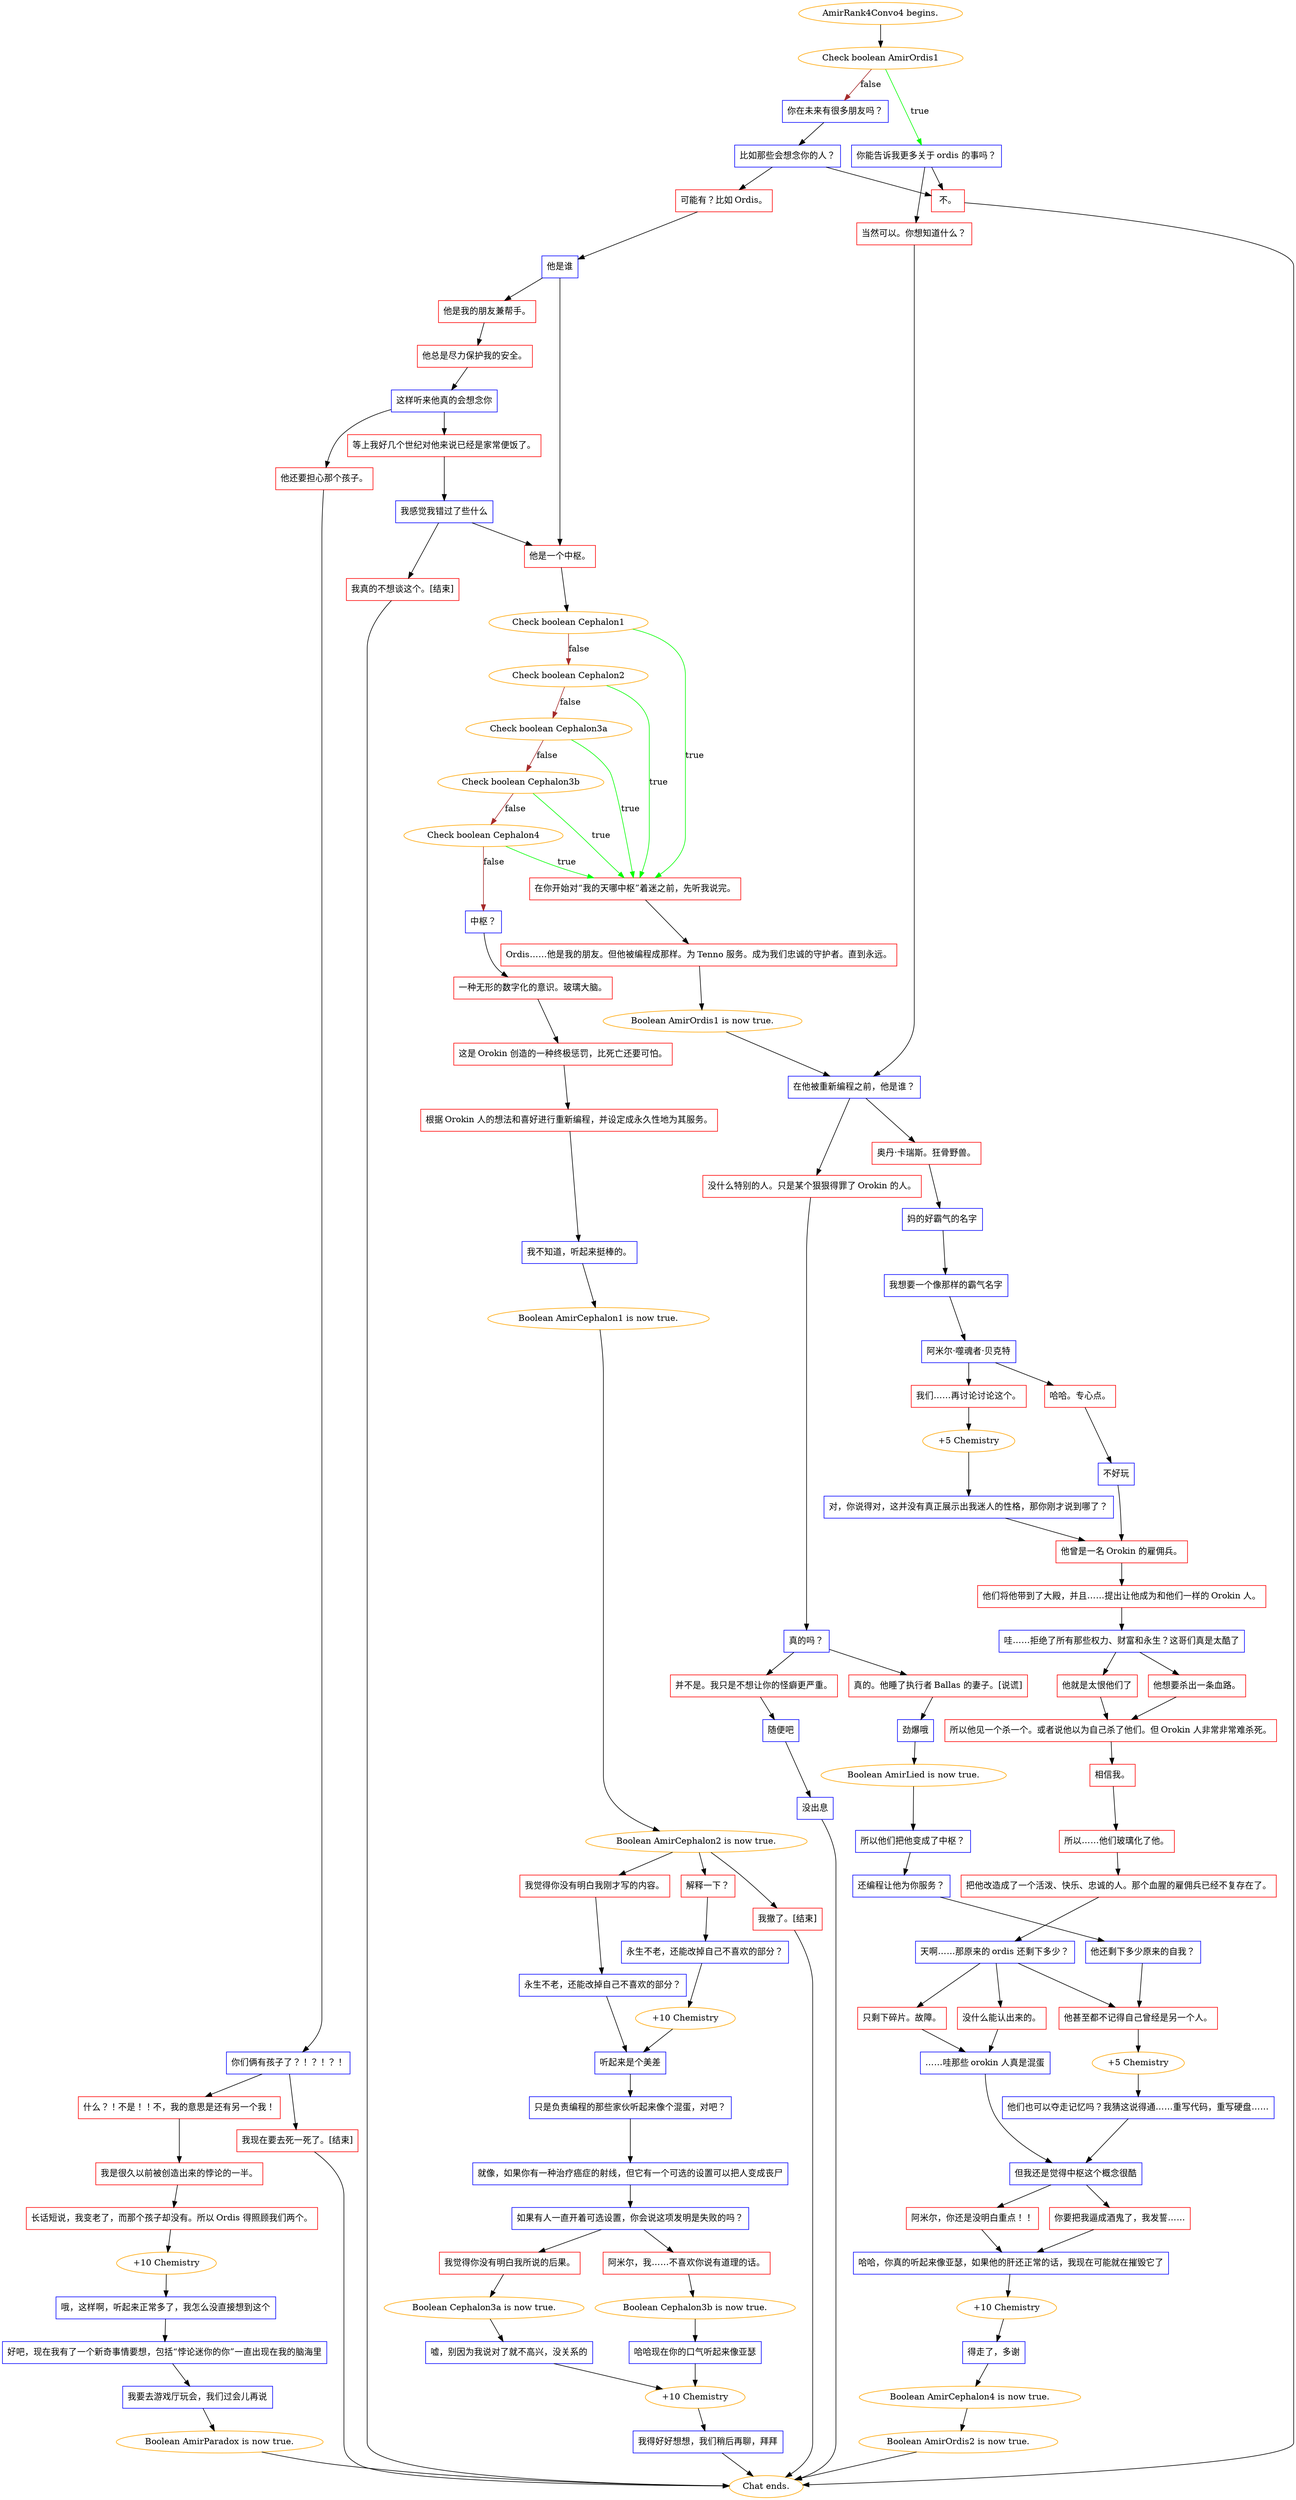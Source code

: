 digraph {
	"AmirRank4Convo4 begins." [color=orange];
		"AmirRank4Convo4 begins." -> j3071393708;
	j3071393708 [label="Check boolean AmirOrdis1",color=orange];
		j3071393708 -> j2961064530 [label=true,color=green];
		j3071393708 -> j963812964 [label=false,color=brown];
	j2961064530 [label="你能告诉我更多关于 ordis 的事吗？",shape=box,color=blue];
		j2961064530 -> j1978587127;
		j2961064530 -> j1819883765;
	j963812964 [label="你在未来有很多朋友吗？",shape=box,color=blue];
		j963812964 -> j1768403615;
	j1978587127 [label="不。",shape=box,color=red];
		j1978587127 -> "Chat ends.";
	j1819883765 [label="当然可以。你想知道什么？",shape=box,color=red];
		j1819883765 -> j2090919087;
	j1768403615 [label="比如那些会想念你的人？",shape=box,color=blue];
		j1768403615 -> j1396318112;
		j1768403615 -> j1978587127;
	"Chat ends." [color=orange];
	j2090919087 [label="在他被重新编程之前，他是谁？",shape=box,color=blue];
		j2090919087 -> j190263024;
		j2090919087 -> j2916948087;
	j1396318112 [label="可能有？比如 Ordis。",shape=box,color=red];
		j1396318112 -> j3167316642;
	j190263024 [label="没什么特别的人。只是某个狠狠得罪了 Orokin 的人。",shape=box,color=red];
		j190263024 -> j3078857127;
	j2916948087 [label="奥丹·卡瑞斯。狂骨野兽。",shape=box,color=red];
		j2916948087 -> j3800899412;
	j3167316642 [label="他是谁",shape=box,color=blue];
		j3167316642 -> j4091788692;
		j3167316642 -> j3437196009;
	j3078857127 [label="真的吗？",shape=box,color=blue];
		j3078857127 -> j889404651;
		j3078857127 -> j2561408546;
	j3800899412 [label="妈的好霸气的名字",shape=box,color=blue];
		j3800899412 -> j4178076829;
	j4091788692 [label="他是我的朋友兼帮手。",shape=box,color=red];
		j4091788692 -> j819147637;
	j3437196009 [label="他是一个中枢。",shape=box,color=red];
		j3437196009 -> j2703593324;
	j889404651 [label="真的。他睡了执行者 Ballas 的妻子。[说谎]",shape=box,color=red];
		j889404651 -> j979706346;
	j2561408546 [label="并不是。我只是不想让你的怪癖更严重。",shape=box,color=red];
		j2561408546 -> j62099232;
	j4178076829 [label="我想要一个像那样的霸气名字",shape=box,color=blue];
		j4178076829 -> j457627764;
	j819147637 [label="他总是尽力保护我的安全。",shape=box,color=red];
		j819147637 -> j589982629;
	j2703593324 [label="Check boolean Cephalon1",color=orange];
		j2703593324 -> j76833934 [label=true,color=green];
		j2703593324 -> j3179573232 [label=false,color=brown];
	j979706346 [label="劲爆哦",shape=box,color=blue];
		j979706346 -> j3434871171;
	j62099232 [label="随便吧",shape=box,color=blue];
		j62099232 -> j2626666014;
	j457627764 [label="阿米尔·噬魂者·贝克特",shape=box,color=blue];
		j457627764 -> j2414237019;
		j457627764 -> j3561772234;
	j589982629 [label="这样听来他真的会想念你",shape=box,color=blue];
		j589982629 -> j1541164058;
		j589982629 -> j693596116;
	j76833934 [label="在你开始对“我的天哪中枢”着迷之前，先听我说完。",shape=box,color=red];
		j76833934 -> j744063453;
	j3179573232 [label="Check boolean Cephalon2",color=orange];
		j3179573232 -> j76833934 [label=true,color=green];
		j3179573232 -> j1411698572 [label=false,color=brown];
	j3434871171 [label="Boolean AmirLied is now true.",color=orange];
		j3434871171 -> j831579583;
	j2626666014 [label="没出息",shape=box,color=blue];
		j2626666014 -> "Chat ends.";
	j2414237019 [label="哈哈。专心点。",shape=box,color=red];
		j2414237019 -> j338659306;
	j3561772234 [label="我们……再讨论讨论这个。",shape=box,color=red];
		j3561772234 -> j3898561294;
	j1541164058 [label="等上我好几个世纪对他来说已经是家常便饭了。",shape=box,color=red];
		j1541164058 -> j1341504718;
	j693596116 [label="他还要担心那个孩子。",shape=box,color=red];
		j693596116 -> j1440848369;
	j744063453 [label="Ordis……他是我的朋友。但他被编程成那样。为 Tenno 服务。成为我们忠诚的守护者。直到永远。",shape=box,color=red];
		j744063453 -> j2109580822;
	j1411698572 [label="Check boolean Cephalon3a",color=orange];
		j1411698572 -> j76833934 [label=true,color=green];
		j1411698572 -> j1995044943 [label=false,color=brown];
	j831579583 [label="所以他们把他变成了中枢？",shape=box,color=blue];
		j831579583 -> j1835021735;
	j338659306 [label="不好玩",shape=box,color=blue];
		j338659306 -> j3829807430;
	j3898561294 [label="+5 Chemistry",color=orange];
		j3898561294 -> j3826930550;
	j1341504718 [label="我感觉我错过了些什么",shape=box,color=blue];
		j1341504718 -> j3064576572;
		j1341504718 -> j3437196009;
	j1440848369 [label="你们俩有孩子了？！？！？！",shape=box,color=blue];
		j1440848369 -> j4236395396;
		j1440848369 -> j1056577033;
	j2109580822 [label="Boolean AmirOrdis1 is now true.",color=orange];
		j2109580822 -> j2090919087;
	j1995044943 [label="Check boolean Cephalon3b",color=orange];
		j1995044943 -> j76833934 [label=true,color=green];
		j1995044943 -> j3851203631 [label=false,color=brown];
	j1835021735 [label="还编程让他为你服务？",shape=box,color=blue];
		j1835021735 -> j3298455511;
	j3829807430 [label="他曾是一名 Orokin 的雇佣兵。",shape=box,color=red];
		j3829807430 -> j2733599086;
	j3826930550 [label="对，你说得对，这并没有真正展示出我迷人的性格，那你刚才说到哪了？",shape=box,color=blue];
		j3826930550 -> j3829807430;
	j3064576572 [label="我真的不想谈这个。[结束]",shape=box,color=red];
		j3064576572 -> "Chat ends.";
	j4236395396 [label="什么？！不是！！不，我的意思是还有另一个我！",shape=box,color=red];
		j4236395396 -> j1064597956;
	j1056577033 [label="我现在要去死一死了。[结束]",shape=box,color=red];
		j1056577033 -> "Chat ends.";
	j3851203631 [label="Check boolean Cephalon4",color=orange];
		j3851203631 -> j76833934 [label=true,color=green];
		j3851203631 -> j2586103672 [label=false,color=brown];
	j3298455511 [label="他还剩下多少原来的自我？",shape=box,color=blue];
		j3298455511 -> j1306179522;
	j2733599086 [label="他们将他带到了大殿，并且……提出让他成为和他们一样的 Orokin 人。",shape=box,color=red];
		j2733599086 -> j975538511;
	j1064597956 [label="我是很久以前被创造出来的悖论的一半。",shape=box,color=red];
		j1064597956 -> j2893909783;
	j2586103672 [label="中枢？",shape=box,color=blue];
		j2586103672 -> j1740807531;
	j1306179522 [label="他甚至都不记得自己曾经是另一个人。",shape=box,color=red];
		j1306179522 -> j3804507469;
	j975538511 [label="哇……拒绝了所有那些权力、财富和永生？这哥们真是太酷了",shape=box,color=blue];
		j975538511 -> j1731255115;
		j975538511 -> j205367666;
	j2893909783 [label="长话短说，我变老了，而那个孩子却没有。所以 Ordis 得照顾我们两个。",shape=box,color=red];
		j2893909783 -> j296887778;
	j1740807531 [label="一种无形的数字化的意识。玻璃大脑。",shape=box,color=red];
		j1740807531 -> j3936311354;
	j3804507469 [label="+5 Chemistry",color=orange];
		j3804507469 -> j597580531;
	j1731255115 [label="他就是太恨他们了",shape=box,color=red];
		j1731255115 -> j1157974976;
	j205367666 [label="他想要杀出一条血路。",shape=box,color=red];
		j205367666 -> j1157974976;
	j296887778 [label="+10 Chemistry",color=orange];
		j296887778 -> j2697431583;
	j3936311354 [label="这是 Orokin 创造的一种终极惩罚，比死亡还要可怕。",shape=box,color=red];
		j3936311354 -> j93911332;
	j597580531 [label="他们也可以夺走记忆吗？我猜这说得通……重写代码，重写硬盘……",shape=box,color=blue];
		j597580531 -> j1393972481;
	j1157974976 [label="所以他见一个杀一个。或者说他以为自己杀了他们。但 Orokin 人非常非常难杀死。",shape=box,color=red];
		j1157974976 -> j2581238677;
	j2697431583 [label="哦，这样啊，听起来正常多了，我怎么没直接想到这个",shape=box,color=blue];
		j2697431583 -> j1584419055;
	j93911332 [label="根据 Orokin 人的想法和喜好进行重新编程，并设定成永久性地为其服务。",shape=box,color=red];
		j93911332 -> j2709915961;
	j1393972481 [label="但我还是觉得中枢这个概念很酷",shape=box,color=blue];
		j1393972481 -> j1342248400;
		j1393972481 -> j3849299857;
	j2581238677 [label="相信我。",shape=box,color=red];
		j2581238677 -> j2043112927;
	j1584419055 [label="好吧，现在我有了一个新奇事情要想，包括“悖论迷你的你”一直出现在我的脑海里",shape=box,color=blue];
		j1584419055 -> j4121924075;
	j2709915961 [label="我不知道，听起来挺棒的。",shape=box,color=blue];
		j2709915961 -> j1188171645;
	j1342248400 [label="你要把我逼成酒鬼了，我发誓……",shape=box,color=red];
		j1342248400 -> j146826844;
	j3849299857 [label="阿米尔，你还是没明白重点！！",shape=box,color=red];
		j3849299857 -> j146826844;
	j2043112927 [label="所以……他们玻璃化了他。",shape=box,color=red];
		j2043112927 -> j4251042348;
	j4121924075 [label="我要去游戏厅玩会，我们过会儿再说",shape=box,color=blue];
		j4121924075 -> j3046964038;
	j1188171645 [label="Boolean AmirCephalon1 is now true.",color=orange];
		j1188171645 -> j2160070556;
	j146826844 [label="哈哈，你真的听起来像亚瑟，如果他的肝还正常的话，我现在可能就在摧毁它了",shape=box,color=blue];
		j146826844 -> j737174932;
	j4251042348 [label="把他改造成了一个活泼、快乐、忠诚的人。那个血腥的雇佣兵已经不复存在了。",shape=box,color=red];
		j4251042348 -> j3796877824;
	j3046964038 [label="Boolean AmirParadox is now true.",color=orange];
		j3046964038 -> "Chat ends.";
	j2160070556 [label="Boolean AmirCephalon2 is now true.",color=orange];
		j2160070556 -> j1273425354;
		j2160070556 -> j1312739616;
		j2160070556 -> j815243695;
	j737174932 [label="+10 Chemistry",color=orange];
		j737174932 -> j2147522770;
	j3796877824 [label="天啊……那原来的 ordis 还剩下多少？",shape=box,color=blue];
		j3796877824 -> j1306179522;
		j3796877824 -> j3888036954;
		j3796877824 -> j3628762282;
	j1273425354 [label="我撤了。[结束]",shape=box,color=red];
		j1273425354 -> "Chat ends.";
	j1312739616 [label="解释一下？",shape=box,color=red];
		j1312739616 -> j3550989386;
	j815243695 [label="我觉得你没有明白我刚才写的内容。",shape=box,color=red];
		j815243695 -> j3635662;
	j2147522770 [label="得走了，多谢",shape=box,color=blue];
		j2147522770 -> j2139800532;
	j3888036954 [label="只剩下碎片。故障。",shape=box,color=red];
		j3888036954 -> j3742863457;
	j3628762282 [label="没什么能认出来的。",shape=box,color=red];
		j3628762282 -> j3742863457;
	j3550989386 [label="永生不老，还能改掉自己不喜欢的部分？",shape=box,color=blue];
		j3550989386 -> j4171379538;
	j3635662 [label="永生不老，还能改掉自己不喜欢的部分？",shape=box,color=blue];
		j3635662 -> j2587470589;
	j2139800532 [label="Boolean AmirCephalon4 is now true.",color=orange];
		j2139800532 -> j2302458893;
	j3742863457 [label="……哇那些 orokin 人真是混蛋",shape=box,color=blue];
		j3742863457 -> j1393972481;
	j4171379538 [label="+10 Chemistry",color=orange];
		j4171379538 -> j2587470589;
	j2587470589 [label="听起来是个美差",shape=box,color=blue];
		j2587470589 -> j73177403;
	j2302458893 [label="Boolean AmirOrdis2 is now true.",color=orange];
		j2302458893 -> "Chat ends.";
	j73177403 [label="只是负责编程的那些家伙听起来像个混蛋，对吧？",shape=box,color=blue];
		j73177403 -> j3075486492;
	j3075486492 [label="就像，如果你有一种治疗癌症的射线，但它有一个可选的设置可以把人变成丧尸",shape=box,color=blue];
		j3075486492 -> j646457630;
	j646457630 [label="如果有人一直开着可选设置，你会说这项发明是失败的吗？",shape=box,color=blue];
		j646457630 -> j503271789;
		j646457630 -> j2448675987;
	j503271789 [label="阿米尔，我……不喜欢你说有道理的话。",shape=box,color=red];
		j503271789 -> j1082687211;
	j2448675987 [label="我觉得你没有明白我所说的后果。",shape=box,color=red];
		j2448675987 -> j1064398763;
	j1082687211 [label="Boolean Cephalon3b is now true.",color=orange];
		j1082687211 -> j2383249380;
	j1064398763 [label="Boolean Cephalon3a is now true.",color=orange];
		j1064398763 -> j3434520491;
	j2383249380 [label="哈哈现在你的口气听起来像亚瑟",shape=box,color=blue];
		j2383249380 -> j1264575664;
	j3434520491 [label="嘘，别因为我说对了就不高兴，没关系的",shape=box,color=blue];
		j3434520491 -> j1264575664;
	j1264575664 [label="+10 Chemistry",color=orange];
		j1264575664 -> j3701650683;
	j3701650683 [label="我得好好想想，我们稍后再聊，拜拜",shape=box,color=blue];
		j3701650683 -> "Chat ends.";
}